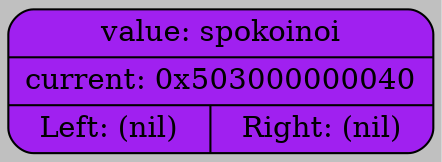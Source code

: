 digraph BinaryTree {
    bgcolor="#C0C0C0";

    node [shape=record];
    "0x503000000040" [shape=Mrecord, style=filled; fillcolor="purple"; label="{value: spokoinoi | current: 0x503000000040 | { Left: (nil) | Right: (nil) } }"];
}
